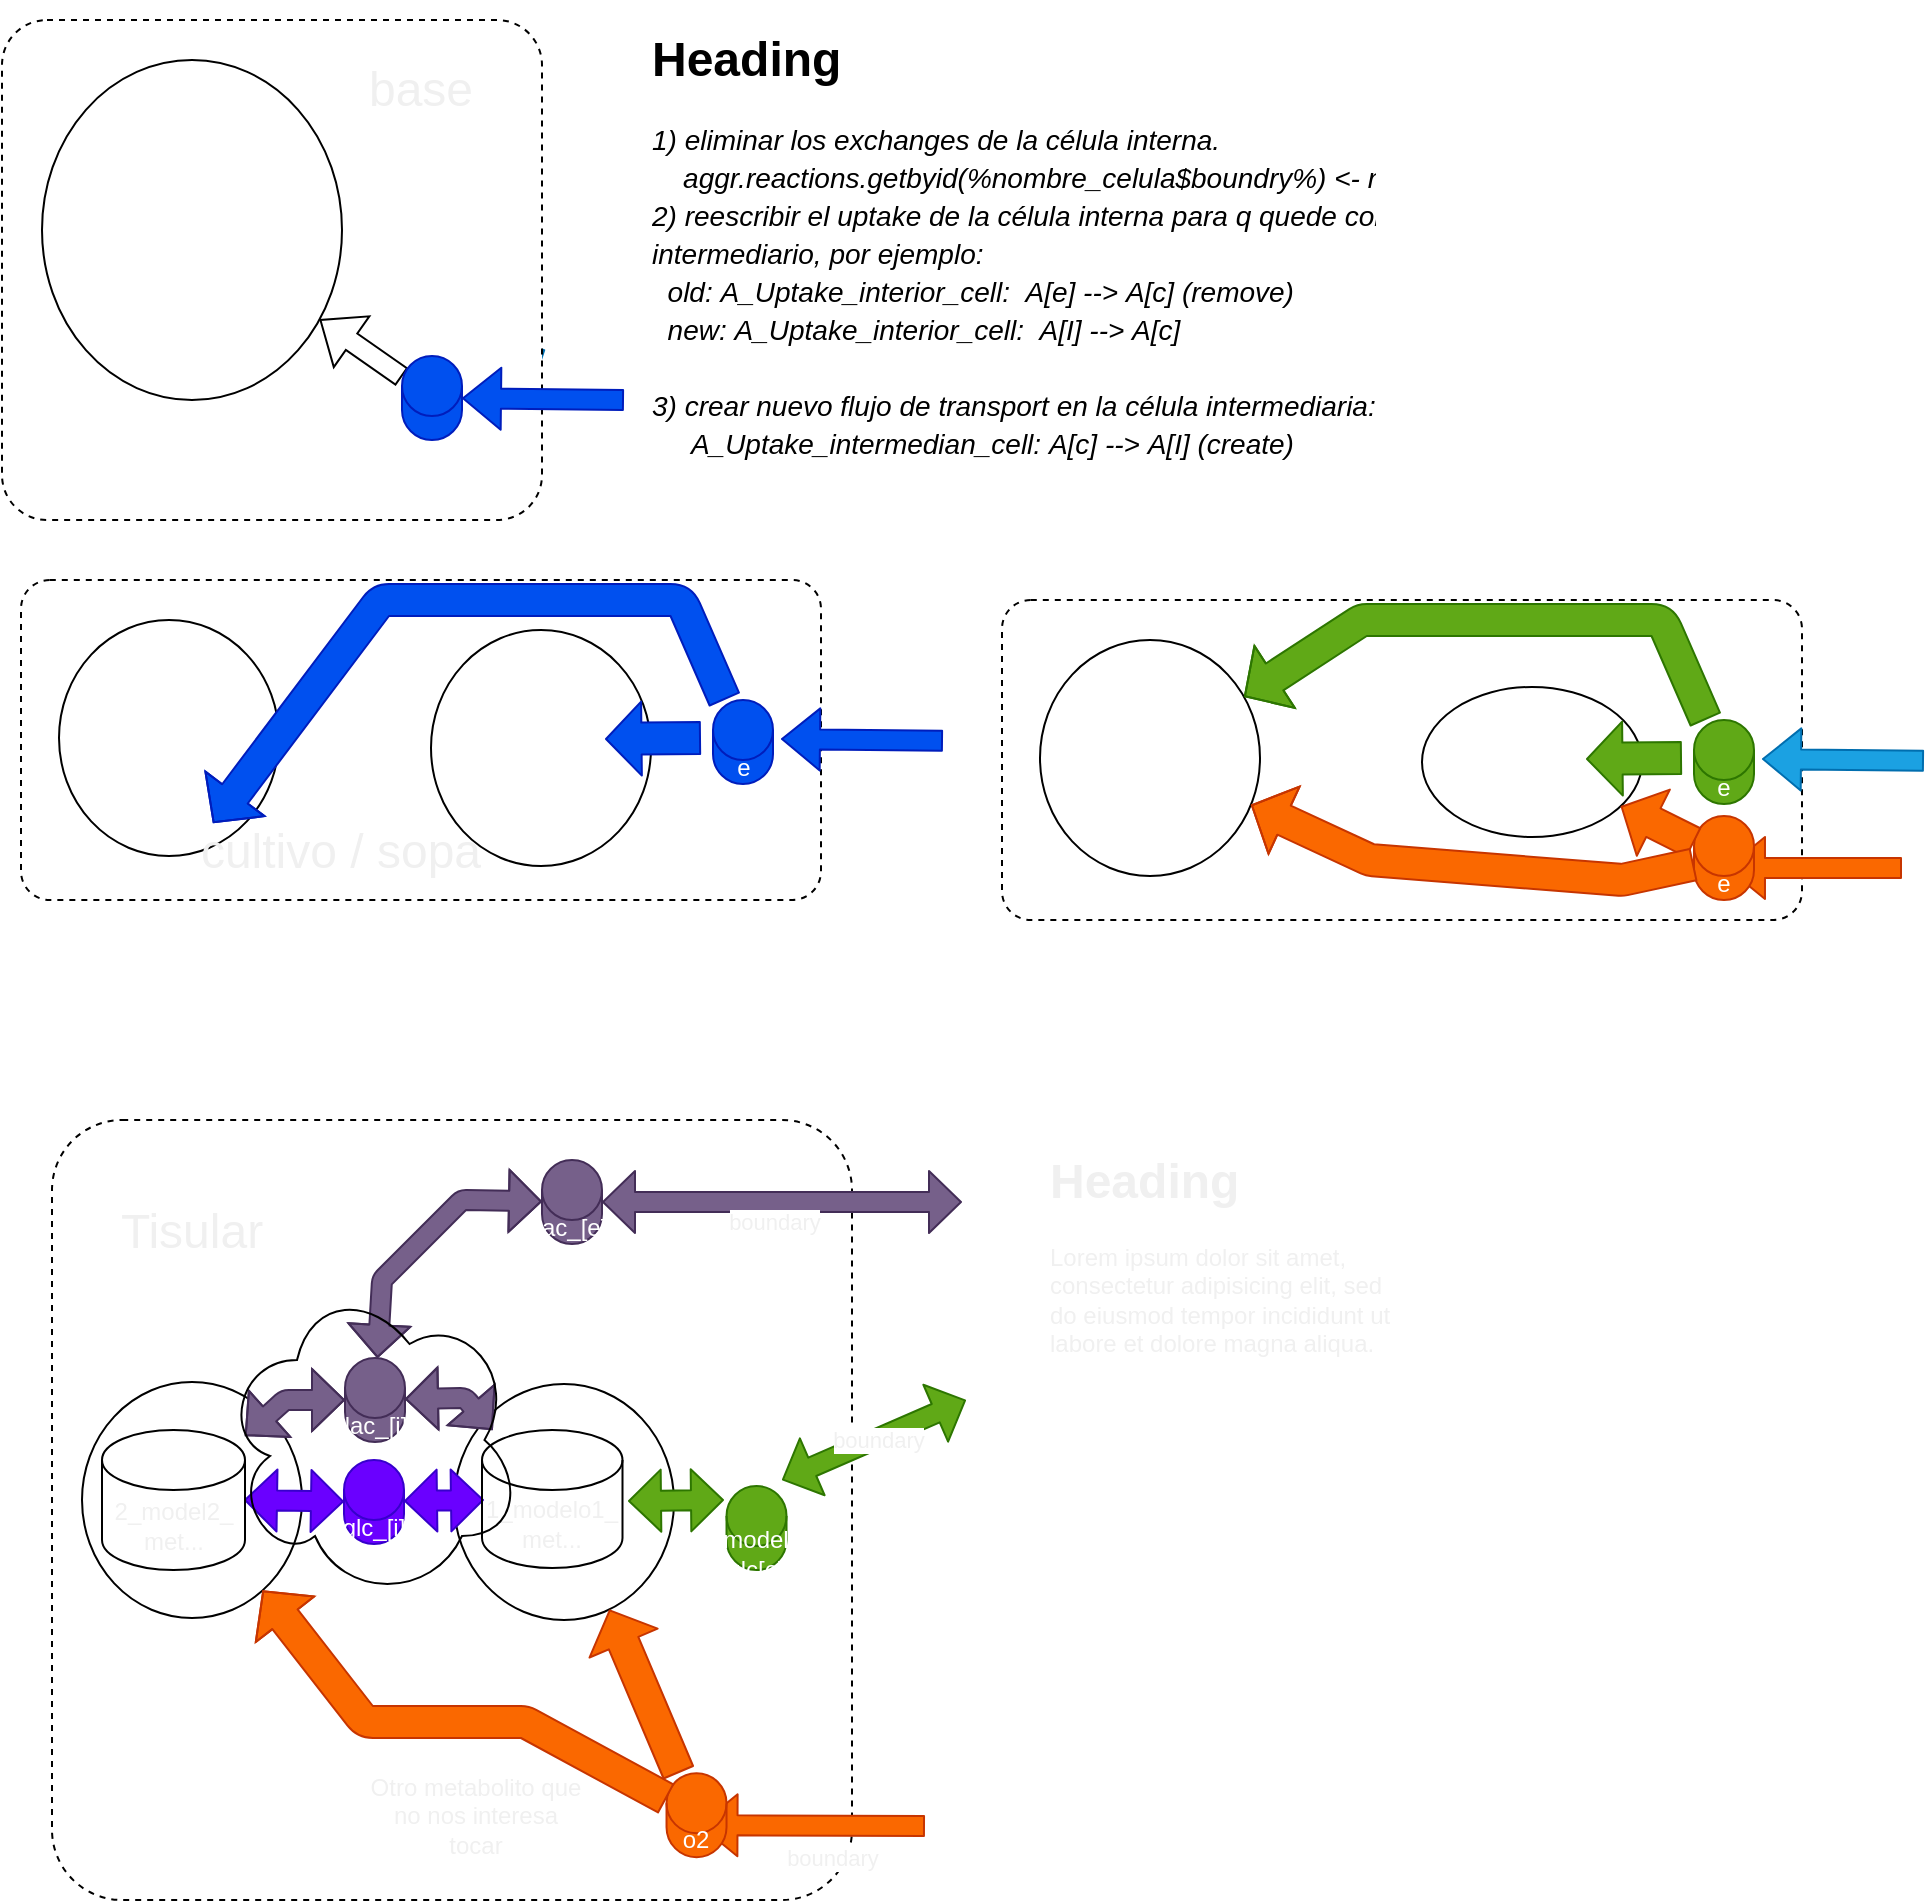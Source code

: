 <mxfile version="13.10.0" type="embed">
    <diagram id="r1xIP4af-7wxtUHjQTzm" name="Page-1">
        <mxGraphModel dx="824" dy="737" grid="1" gridSize="10" guides="1" tooltips="1" connect="1" arrows="1" fold="1" page="1" pageScale="1" pageWidth="680" pageHeight="540" math="0" shadow="0">
            <root>
                <mxCell id="0"/>
                <mxCell id="1" parent="0"/>
                <mxCell id="4" value="&lt;h1&gt;Heading&lt;/h1&gt;&lt;div style=&quot;font-size: 14px ; line-height: 19px&quot;&gt;&lt;div&gt;&lt;span style=&quot;font-style: italic&quot;&gt;1)&amp;nbsp;eliminar&amp;nbsp;los&amp;nbsp;exchanges&amp;nbsp;de&amp;nbsp;la&amp;nbsp;célula&amp;nbsp;interna.&lt;/span&gt;&lt;/div&gt;&lt;div&gt;&lt;span style=&quot;font-style: italic&quot;&gt;&amp;nbsp;&amp;nbsp;&amp;nbsp;&amp;nbsp;aggr.reactions.getbyid(%nombre_celula$boundry%)&amp;nbsp;&amp;lt;-&amp;nbsp;null&lt;/span&gt;&lt;/div&gt;&lt;div&gt;&lt;span style=&quot;font-style: italic&quot;&gt;2)&amp;nbsp;reescribir&amp;nbsp;el&amp;nbsp;uptake&amp;nbsp;de&amp;nbsp;la&amp;nbsp;célula&amp;nbsp;interna&amp;nbsp;para&amp;nbsp;q&amp;nbsp;quede&amp;nbsp;con&amp;nbsp;un&amp;nbsp;metabolito&lt;/span&gt;&lt;/div&gt;&lt;div&gt;&lt;span style=&quot;font-style: italic&quot;&gt;intermediario,&amp;nbsp;por&amp;nbsp;ejemplo:&lt;/span&gt;&lt;/div&gt;&lt;div&gt;&lt;span style=&quot;font-style: italic&quot;&gt;&amp;nbsp;&amp;nbsp;old:&amp;nbsp;A_Uptake_interior_cell:&amp;nbsp;&amp;nbsp;A[e]&amp;nbsp;--&amp;gt;&amp;nbsp;A[c]&amp;nbsp;(remove)&lt;/span&gt;&lt;/div&gt;&lt;div&gt;&lt;span style=&quot;font-style: italic&quot;&gt;&amp;nbsp;&amp;nbsp;new:&amp;nbsp;A_Uptake_interior_cell:&amp;nbsp;&amp;nbsp;A[I]&amp;nbsp;--&amp;gt;&amp;nbsp;A[c]&lt;/span&gt;&lt;/div&gt;&lt;br&gt;&lt;div&gt;&lt;span style=&quot;font-style: italic&quot;&gt;3)&amp;nbsp;crear&amp;nbsp;nuevo&amp;nbsp;flujo&amp;nbsp;de&amp;nbsp;transport&amp;nbsp;en&amp;nbsp;la&amp;nbsp;célula&amp;nbsp;intermediaria:&lt;/span&gt;&lt;/div&gt;&lt;div&gt;&lt;span style=&quot;font-style: italic&quot;&gt;&amp;nbsp;&amp;nbsp;&amp;nbsp;&amp;nbsp;&amp;nbsp;A_Uptake_intermedian_cell:&amp;nbsp;A[c]&amp;nbsp;--&amp;gt;&amp;nbsp;A[I]&amp;nbsp;(create)&lt;/span&gt;&lt;/div&gt;&lt;/div&gt;" style="text;html=1;strokeColor=none;fillColor=none;spacing=5;spacingTop=-20;whiteSpace=wrap;overflow=hidden;rounded=0;" parent="1" vertex="1">
                    <mxGeometry x="340" y="20" width="370" height="250" as="geometry"/>
                </mxCell>
                <mxCell id="6" value="C" style="ellipse;whiteSpace=wrap;html=1;fontColor=#f0f0f0;" parent="1" vertex="1">
                    <mxGeometry x="50" y="50" width="150" height="170" as="geometry"/>
                </mxCell>
                <mxCell id="11" value="e" style="shape=cylinder3;whiteSpace=wrap;html=1;boundedLbl=1;backgroundOutline=1;size=7.857;fontColor=#ffffff;fillColor=#60a917;strokeColor=#2D7600;" vertex="1" parent="1">
                    <mxGeometry x="190" y="220" width="30" height="40" as="geometry"/>
                </mxCell>
                <mxCell id="24" value="" style="shape=flexArrow;endArrow=classic;html=1;fontColor=#f0f0f0;fillColor=#1ba1e2;strokeColor=#006EAF;" edge="1" parent="1" source="2" target="6">
                    <mxGeometry width="50" height="50" relative="1" as="geometry">
                        <mxPoint x="-9" y="223" as="sourcePoint"/>
                        <mxPoint x="44" y="194.851" as="targetPoint"/>
                    </mxGeometry>
                </mxCell>
                <mxCell id="2" value="" style="rounded=1;whiteSpace=wrap;html=1;arcSize=9;dashed=1;" parent="1" vertex="1">
                    <mxGeometry x="20" y="20" width="270" height="250" as="geometry"/>
                </mxCell>
                <mxCell id="29" value="" style="shape=flexArrow;endArrow=classic;html=1;fontColor=#f0f0f0;fillColor=#0050ef;strokeColor=#001DBC;" edge="1" parent="1" target="30">
                    <mxGeometry width="50" height="50" relative="1" as="geometry">
                        <mxPoint x="331" y="210" as="sourcePoint"/>
                        <mxPoint x="191" y="210" as="targetPoint"/>
                    </mxGeometry>
                </mxCell>
                <mxCell id="35" style="shape=flexArrow;rounded=0;orthogonalLoop=1;jettySize=auto;html=1;" edge="1" parent="1" source="30" target="34">
                    <mxGeometry relative="1" as="geometry"/>
                </mxCell>
                <mxCell id="30" value="" style="shape=cylinder3;whiteSpace=wrap;html=1;boundedLbl=1;backgroundOutline=1;size=15;fontColor=#ffffff;fillColor=#0050ef;strokeColor=#001DBC;" vertex="1" parent="1">
                    <mxGeometry x="220" y="188" width="30" height="42" as="geometry"/>
                </mxCell>
                <mxCell id="34" value="" style="ellipse;whiteSpace=wrap;html=1;fontColor=#f0f0f0;" vertex="1" parent="1">
                    <mxGeometry x="40" y="40" width="150" height="170" as="geometry"/>
                </mxCell>
                <mxCell id="36" style="edgeStyle=orthogonalEdgeStyle;shape=flexArrow;rounded=0;orthogonalLoop=1;jettySize=auto;html=1;exitX=0.5;exitY=1;exitDx=0;exitDy=0;" edge="1" parent="1" source="34" target="34">
                    <mxGeometry relative="1" as="geometry"/>
                </mxCell>
                <mxCell id="53" value="" style="rounded=1;whiteSpace=wrap;html=1;arcSize=9;connectable=0;allowArrows=0;dashed=1;" vertex="1" parent="1">
                    <mxGeometry x="45" y="570" width="400" height="390" as="geometry"/>
                </mxCell>
                <mxCell id="54" value="" style="ellipse;whiteSpace=wrap;html=1;fontColor=#f0f0f0;" vertex="1" parent="1">
                    <mxGeometry x="60" y="701" width="110" height="118" as="geometry"/>
                </mxCell>
                <mxCell id="55" value="" style="ellipse;whiteSpace=wrap;html=1;fontColor=#f0f0f0;" vertex="1" parent="1">
                    <mxGeometry x="246" y="702" width="110" height="118" as="geometry"/>
                </mxCell>
                <mxCell id="56" value="" style="shape=flexArrow;endArrow=classic;html=1;fontColor=#f0f0f0;fillColor=#60a917;strokeColor=#2D7600;startArrow=block;endSize=5;startSize=5;" edge="1" parent="1">
                    <mxGeometry width="50" height="50" relative="1" as="geometry">
                        <mxPoint x="502" y="710" as="sourcePoint"/>
                        <mxPoint x="410" y="750" as="targetPoint"/>
                    </mxGeometry>
                </mxCell>
                <mxCell id="106" value="boundary" style="edgeLabel;html=1;align=center;verticalAlign=middle;resizable=0;points=[];fontColor=#f0f0f0;" connectable="0" vertex="1" parent="56">
                    <mxGeometry x="0.088" y="5" relative="1" as="geometry">
                        <mxPoint x="3.55" y="-6.31" as="offset"/>
                    </mxGeometry>
                </mxCell>
                <mxCell id="57" value="1_modelo1&lt;br&gt;glc[e]" style="shape=cylinder3;whiteSpace=wrap;html=1;boundedLbl=1;backgroundOutline=1;size=15;fontColor=#ffffff;fillColor=#60a917;strokeColor=#2D7600;align=center;" vertex="1" parent="1">
                    <mxGeometry x="382.26" y="753" width="30" height="42" as="geometry"/>
                </mxCell>
                <mxCell id="58" value="glc_[i]" style="shape=cylinder3;whiteSpace=wrap;html=1;boundedLbl=1;backgroundOutline=1;size=15;fontColor=#ffffff;fillColor=#6a00ff;strokeColor=#3700CC;" vertex="1" parent="1">
                    <mxGeometry x="191" y="740" width="30" height="42" as="geometry"/>
                </mxCell>
                <mxCell id="59" value="" style="shape=flexArrow;endArrow=classic;html=1;fontColor=#f0f0f0;fillColor=#6a00ff;strokeColor=#3700CC;startArrow=block;endSize=5;startSize=5;" edge="1" parent="1">
                    <mxGeometry width="50" height="50" relative="1" as="geometry">
                        <mxPoint x="261" y="760" as="sourcePoint"/>
                        <mxPoint x="221" y="760.496" as="targetPoint"/>
                    </mxGeometry>
                </mxCell>
                <mxCell id="60" value="" style="shape=flexArrow;endArrow=classic;html=1;fontColor=#f0f0f0;fillColor=#6a00ff;strokeColor=#3700CC;startArrow=block;endSize=5;startSize=5;" edge="1" parent="1" source="58">
                    <mxGeometry width="50" height="50" relative="1" as="geometry">
                        <mxPoint x="181.5" y="781" as="sourcePoint"/>
                        <mxPoint x="141" y="760" as="targetPoint"/>
                    </mxGeometry>
                </mxCell>
                <mxCell id="61" value="" style="shape=flexArrow;endArrow=classic;html=1;fontColor=#f0f0f0;fillColor=#60a917;strokeColor=#2D7600;endSize=5;startArrow=block;startSize=5;" edge="1" parent="1">
                    <mxGeometry width="50" height="50" relative="1" as="geometry">
                        <mxPoint x="381" y="760" as="sourcePoint"/>
                        <mxPoint x="333" y="760.496" as="targetPoint"/>
                    </mxGeometry>
                </mxCell>
                <mxCell id="65" value="" style="rounded=1;whiteSpace=wrap;html=1;arcSize=9;connectable=0;allowArrows=0;dashed=1;" vertex="1" parent="1">
                    <mxGeometry x="29.5" y="300" width="400" height="160" as="geometry"/>
                </mxCell>
                <mxCell id="66" value="" style="ellipse;whiteSpace=wrap;html=1;fontColor=#f0f0f0;" vertex="1" parent="1">
                    <mxGeometry x="48.5" y="320" width="110" height="118" as="geometry"/>
                </mxCell>
                <mxCell id="67" value="" style="ellipse;whiteSpace=wrap;html=1;fontColor=#f0f0f0;" vertex="1" parent="1">
                    <mxGeometry x="234.5" y="325" width="110" height="118" as="geometry"/>
                </mxCell>
                <mxCell id="68" value="" style="shape=flexArrow;endArrow=classic;html=1;fontColor=#f0f0f0;fillColor=#0050ef;strokeColor=#001DBC;" edge="1" parent="1">
                    <mxGeometry width="50" height="50" relative="1" as="geometry">
                        <mxPoint x="490.5" y="380.34" as="sourcePoint"/>
                        <mxPoint x="409.5" y="379.496" as="targetPoint"/>
                    </mxGeometry>
                </mxCell>
                <mxCell id="69" value="e" style="shape=cylinder3;whiteSpace=wrap;html=1;boundedLbl=1;backgroundOutline=1;size=15;fontColor=#ffffff;fillColor=#0050ef;strokeColor=#001DBC;" vertex="1" parent="1">
                    <mxGeometry x="375.5" y="360" width="30" height="42" as="geometry"/>
                </mxCell>
                <mxCell id="70" value="" style="shape=flexArrow;endArrow=classic;html=1;fontColor=#f0f0f0;fillColor=#0050ef;strokeColor=#001DBC;width=16;endSize=5.58;" edge="1" parent="1">
                    <mxGeometry width="50" height="50" relative="1" as="geometry">
                        <mxPoint x="369.5" y="379" as="sourcePoint"/>
                        <mxPoint x="321.5" y="379.496" as="targetPoint"/>
                        <Array as="points"/>
                    </mxGeometry>
                </mxCell>
                <mxCell id="72" value="" style="shape=flexArrow;endArrow=classic;html=1;fontColor=#f0f0f0;fillColor=#0050ef;strokeColor=#001DBC;width=16;endSize=5.58;" edge="1" parent="1" source="69">
                    <mxGeometry width="50" height="50" relative="1" as="geometry">
                        <mxPoint x="173.5" y="421" as="sourcePoint"/>
                        <mxPoint x="125.5" y="421.496" as="targetPoint"/>
                        <Array as="points">
                            <mxPoint x="359.5" y="310"/>
                            <mxPoint x="209.5" y="310"/>
                        </Array>
                    </mxGeometry>
                </mxCell>
                <mxCell id="85" value="" style="rounded=1;whiteSpace=wrap;html=1;arcSize=9;connectable=0;allowArrows=0;dashed=1;" vertex="1" parent="1">
                    <mxGeometry x="520" y="310" width="400" height="160" as="geometry"/>
                </mxCell>
                <mxCell id="86" value="" style="ellipse;whiteSpace=wrap;html=1;fontColor=#f0f0f0;" vertex="1" parent="1">
                    <mxGeometry x="539" y="330" width="110" height="118" as="geometry"/>
                </mxCell>
                <mxCell id="87" value="" style="ellipse;whiteSpace=wrap;html=1;fontColor=#f0f0f0;" vertex="1" parent="1">
                    <mxGeometry x="730" y="353.5" width="110" height="75" as="geometry"/>
                </mxCell>
                <mxCell id="88" value="" style="shape=flexArrow;endArrow=classic;html=1;fontColor=#f0f0f0;fillColor=#1ba1e2;strokeColor=#006EAF;" edge="1" parent="1">
                    <mxGeometry width="50" height="50" relative="1" as="geometry">
                        <mxPoint x="981" y="390.34" as="sourcePoint"/>
                        <mxPoint x="900" y="389.496" as="targetPoint"/>
                    </mxGeometry>
                </mxCell>
                <mxCell id="89" value="e" style="shape=cylinder3;whiteSpace=wrap;html=1;boundedLbl=1;backgroundOutline=1;size=15;fontColor=#ffffff;fillColor=#60a917;strokeColor=#2D7600;" vertex="1" parent="1">
                    <mxGeometry x="866" y="370" width="30" height="42" as="geometry"/>
                </mxCell>
                <mxCell id="90" value="" style="shape=flexArrow;endArrow=classic;html=1;fontColor=#f0f0f0;fillColor=#60a917;strokeColor=#2D7600;width=16;endSize=5.58;" edge="1" parent="1">
                    <mxGeometry width="50" height="50" relative="1" as="geometry">
                        <mxPoint x="860" y="389" as="sourcePoint"/>
                        <mxPoint x="812" y="389.496" as="targetPoint"/>
                        <Array as="points"/>
                    </mxGeometry>
                </mxCell>
                <mxCell id="91" value="" style="shape=flexArrow;endArrow=classic;html=1;fontColor=#f0f0f0;fillColor=#60a917;strokeColor=#2D7600;width=16;endSize=5.58;" edge="1" parent="1" source="89" target="86">
                    <mxGeometry width="50" height="50" relative="1" as="geometry">
                        <mxPoint x="664" y="431" as="sourcePoint"/>
                        <mxPoint x="616" y="431.496" as="targetPoint"/>
                        <Array as="points">
                            <mxPoint x="850" y="320"/>
                            <mxPoint x="700" y="320"/>
                        </Array>
                    </mxGeometry>
                </mxCell>
                <mxCell id="92" value="" style="shape=flexArrow;endArrow=classic;html=1;fontColor=#f0f0f0;fillColor=#fa6800;strokeColor=#C73500;entryX=0.533;entryY=0.619;entryDx=0;entryDy=0;entryPerimeter=0;" edge="1" parent="1" target="93">
                    <mxGeometry width="50" height="50" relative="1" as="geometry">
                        <mxPoint x="970" y="444" as="sourcePoint"/>
                        <mxPoint x="904" y="590.496" as="targetPoint"/>
                    </mxGeometry>
                </mxCell>
                <mxCell id="93" value="e" style="shape=cylinder3;whiteSpace=wrap;html=1;boundedLbl=1;backgroundOutline=1;size=15;fontColor=#ffffff;fillColor=#fa6800;strokeColor=#C73500;" vertex="1" parent="1">
                    <mxGeometry x="866" y="418" width="30" height="42" as="geometry"/>
                </mxCell>
                <mxCell id="94" value="" style="shape=flexArrow;endArrow=classic;html=1;fontColor=#f0f0f0;fillColor=#fa6800;strokeColor=#C73500;width=16;endSize=5.58;" edge="1" parent="1" source="93" target="87">
                    <mxGeometry width="50" height="50" relative="1" as="geometry">
                        <mxPoint x="864" y="590" as="sourcePoint"/>
                        <mxPoint x="816" y="590.496" as="targetPoint"/>
                        <Array as="points"/>
                    </mxGeometry>
                </mxCell>
                <mxCell id="95" value="" style="shape=flexArrow;endArrow=classic;html=1;fontColor=#f0f0f0;fillColor=#fa6800;strokeColor=#C73500;width=16;endSize=5.58;" edge="1" parent="1" source="93" target="86">
                    <mxGeometry width="50" height="50" relative="1" as="geometry">
                        <mxPoint x="668" y="632" as="sourcePoint"/>
                        <mxPoint x="620" y="632.496" as="targetPoint"/>
                        <Array as="points">
                            <mxPoint x="830" y="450"/>
                            <mxPoint x="704" y="440"/>
                        </Array>
                    </mxGeometry>
                </mxCell>
                <mxCell id="96" value="" style="shape=flexArrow;endArrow=classic;html=1;fontColor=#f0f0f0;fillColor=#fa6800;strokeColor=#C73500;entryX=0.533;entryY=0.619;entryDx=0;entryDy=0;entryPerimeter=0;" edge="1" parent="1" target="97">
                    <mxGeometry width="50" height="50" relative="1" as="geometry">
                        <mxPoint x="481.5" y="923" as="sourcePoint"/>
                        <mxPoint x="390.26" y="1069.086" as="targetPoint"/>
                    </mxGeometry>
                </mxCell>
                <mxCell id="105" value="boundary" style="edgeLabel;html=1;align=center;verticalAlign=middle;resizable=0;points=[];fontColor=#f0f0f0;" connectable="0" vertex="1" parent="96">
                    <mxGeometry x="-0.167" y="2" relative="1" as="geometry">
                        <mxPoint y="13.76" as="offset"/>
                    </mxGeometry>
                </mxCell>
                <mxCell id="97" value="o2" style="shape=cylinder3;whiteSpace=wrap;html=1;boundedLbl=1;backgroundOutline=1;size=15;fontColor=#ffffff;fillColor=#fa6800;strokeColor=#C73500;" vertex="1" parent="1">
                    <mxGeometry x="352.26" y="896.59" width="30" height="42" as="geometry"/>
                </mxCell>
                <mxCell id="98" value="" style="shape=flexArrow;endArrow=classic;html=1;fontColor=#f0f0f0;fillColor=#fa6800;strokeColor=#C73500;width=16;endSize=5.58;" edge="1" parent="1" source="97" target="55">
                    <mxGeometry width="50" height="50" relative="1" as="geometry">
                        <mxPoint x="350.26" y="1068.59" as="sourcePoint"/>
                        <mxPoint x="315.612" y="891.766" as="targetPoint"/>
                        <Array as="points"/>
                    </mxGeometry>
                </mxCell>
                <mxCell id="99" value="" style="shape=flexArrow;endArrow=classic;html=1;fontColor=#f0f0f0;fillColor=#fa6800;strokeColor=#C73500;width=16;endSize=5.58;" edge="1" parent="1" source="97" target="54">
                    <mxGeometry width="50" height="50" relative="1" as="geometry">
                        <mxPoint x="154.26" y="1110.59" as="sourcePoint"/>
                        <mxPoint x="130.746" y="890.997" as="targetPoint"/>
                        <Array as="points">
                            <mxPoint x="281.5" y="871"/>
                            <mxPoint x="201.5" y="871"/>
                        </Array>
                    </mxGeometry>
                </mxCell>
                <mxCell id="100" value="Otro metabolito que no nos interesa tocar" style="text;html=1;strokeColor=none;fillColor=none;align=center;verticalAlign=middle;whiteSpace=wrap;rounded=0;fontColor=#f0f0f0;" vertex="1" parent="1">
                    <mxGeometry x="201.5" y="907.59" width="110" height="20" as="geometry"/>
                </mxCell>
                <mxCell id="102" value="1_modelo1_&lt;br&gt;met..." style="shape=cylinder3;whiteSpace=wrap;html=1;boundedLbl=1;backgroundOutline=1;size=15;fillColor=none;fontColor=#f0f0f0;" vertex="1" parent="1">
                    <mxGeometry x="260" y="725" width="70.25" height="69" as="geometry"/>
                </mxCell>
                <mxCell id="103" value="2_model2_&lt;br&gt;met..." style="shape=cylinder3;whiteSpace=wrap;html=1;boundedLbl=1;backgroundOutline=1;size=15;fillColor=none;fontColor=#f0f0f0;" vertex="1" parent="1">
                    <mxGeometry x="70" y="725" width="71.5" height="70" as="geometry"/>
                </mxCell>
                <mxCell id="108" value="lac_[i]" style="shape=cylinder3;whiteSpace=wrap;html=1;boundedLbl=1;backgroundOutline=1;size=15;fontColor=#ffffff;fillColor=#76608a;strokeColor=#432D57;" vertex="1" parent="1">
                    <mxGeometry x="191.5" y="689" width="30" height="42" as="geometry"/>
                </mxCell>
                <mxCell id="109" value="" style="shape=flexArrow;endArrow=classic;html=1;fontColor=#f0f0f0;fillColor=#76608a;strokeColor=#432D57;startArrow=block;endSize=5;startSize=5;" edge="1" parent="1" source="102">
                    <mxGeometry width="50" height="50" relative="1" as="geometry">
                        <mxPoint x="261.5" y="709.0" as="sourcePoint"/>
                        <mxPoint x="221.5" y="709.496" as="targetPoint"/>
                        <Array as="points">
                            <mxPoint x="251.5" y="709"/>
                        </Array>
                    </mxGeometry>
                </mxCell>
                <mxCell id="110" value="" style="shape=flexArrow;endArrow=classic;html=1;fontColor=#f0f0f0;fillColor=#76608a;strokeColor=#432D57;startArrow=block;endSize=5;startSize=5;" edge="1" parent="1" source="108" target="103">
                    <mxGeometry width="50" height="50" relative="1" as="geometry">
                        <mxPoint x="182" y="730" as="sourcePoint"/>
                        <mxPoint x="141.5" y="709.0" as="targetPoint"/>
                        <Array as="points">
                            <mxPoint x="161.5" y="710"/>
                        </Array>
                    </mxGeometry>
                </mxCell>
                <mxCell id="111" value="lac_[e]" style="shape=cylinder3;whiteSpace=wrap;html=1;boundedLbl=1;backgroundOutline=1;size=15;fontColor=#ffffff;fillColor=#76608a;strokeColor=#432D57;" vertex="1" parent="1">
                    <mxGeometry x="290" y="590" width="30" height="42" as="geometry"/>
                </mxCell>
                <mxCell id="112" value="" style="shape=flexArrow;endArrow=classic;html=1;fontColor=#f0f0f0;fillColor=#76608a;strokeColor=#432D57;startArrow=block;endSize=5;startSize=5;" edge="1" parent="1" source="108" target="111">
                    <mxGeometry width="50" height="50" relative="1" as="geometry">
                        <mxPoint x="281.5" y="741.8" as="sourcePoint"/>
                        <mxPoint x="231.5" y="719.496" as="targetPoint"/>
                        <Array as="points">
                            <mxPoint x="210" y="650"/>
                            <mxPoint x="250" y="610"/>
                        </Array>
                    </mxGeometry>
                </mxCell>
                <mxCell id="113" value="" style="shape=flexArrow;endArrow=classic;html=1;fontColor=#f0f0f0;fillColor=#76608a;strokeColor=#432D57;startArrow=block;endSize=5;startSize=5;entryX=1;entryY=0.5;entryDx=0;entryDy=0;entryPerimeter=0;" edge="1" parent="1" target="111">
                    <mxGeometry width="50" height="50" relative="1" as="geometry">
                        <mxPoint x="500" y="611" as="sourcePoint"/>
                        <mxPoint x="344.5" y="610.576" as="targetPoint"/>
                    </mxGeometry>
                </mxCell>
                <mxCell id="114" value="boundary" style="edgeLabel;html=1;align=center;verticalAlign=middle;resizable=0;points=[];fontColor=#f0f0f0;" connectable="0" vertex="1" parent="113">
                    <mxGeometry x="0.088" y="5" relative="1" as="geometry">
                        <mxPoint x="3.55" y="5.12" as="offset"/>
                    </mxGeometry>
                </mxCell>
                <mxCell id="115" value="&lt;h1&gt;Heading&lt;/h1&gt;&lt;p&gt;Lorem ipsum dolor sit amet, consectetur adipisicing elit, sed do eiusmod tempor incididunt ut labore et dolore magna aliqua.&lt;/p&gt;" style="text;html=1;strokeColor=none;fillColor=none;spacing=5;spacingTop=-20;whiteSpace=wrap;overflow=hidden;rounded=0;fontColor=#f0f0f0;" vertex="1" parent="1">
                    <mxGeometry x="539" y="581" width="190" height="120" as="geometry"/>
                </mxCell>
                <mxCell id="116" value="Tisular" style="text;html=1;strokeColor=none;fillColor=none;align=center;verticalAlign=middle;whiteSpace=wrap;rounded=0;fontColor=#f0f0f0;fontSize=24;" vertex="1" parent="1">
                    <mxGeometry x="70" y="601" width="90" height="49" as="geometry"/>
                </mxCell>
                <mxCell id="117" value="cultivo / sopa" style="text;html=1;strokeColor=none;fillColor=none;align=center;verticalAlign=middle;whiteSpace=wrap;rounded=0;fontColor=#f0f0f0;fontSize=24;" vertex="1" parent="1">
                    <mxGeometry x="109" y="411" width="161" height="49" as="geometry"/>
                </mxCell>
                <mxCell id="118" value="base" style="text;html=1;strokeColor=none;fillColor=none;align=center;verticalAlign=middle;whiteSpace=wrap;rounded=0;fontColor=#f0f0f0;fontSize=24;" vertex="1" parent="1">
                    <mxGeometry x="179" y="30" width="101" height="49" as="geometry"/>
                </mxCell>
                <mxCell id="120" value="" style="ellipse;shape=cloud;whiteSpace=wrap;html=1;fillColor=none;fontSize=24;fontColor=#f0f0f0;" vertex="1" parent="1">
                    <mxGeometry x="130" y="650" width="150" height="160" as="geometry"/>
                </mxCell>
            </root>
        </mxGraphModel>
    </diagram>
</mxfile>